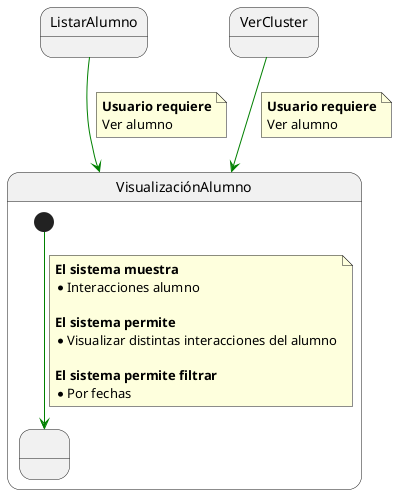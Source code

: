 @startuml VerAlumno

State ListarAlumno
State VerCluster

State VisualizaciónAlumno{ 

  State state1 as " "

  [*] -[#green]-> state1

  note on link 
    <b>El sistema muestra
    * Interacciones alumno

    <b>El sistema permite
    * Visualizar distintas interacciones del alumno

    <b>El sistema permite filtrar
    * Por fechas
  end note
 

} 

ListarAlumno-[#green]-> VisualizaciónAlumno
note on link
 <b>Usuario requiere
 Ver alumno
end note
VerCluster-[#green]-> VisualizaciónAlumno
note on link
 <b>Usuario requiere
 Ver alumno
end note


@enduml
